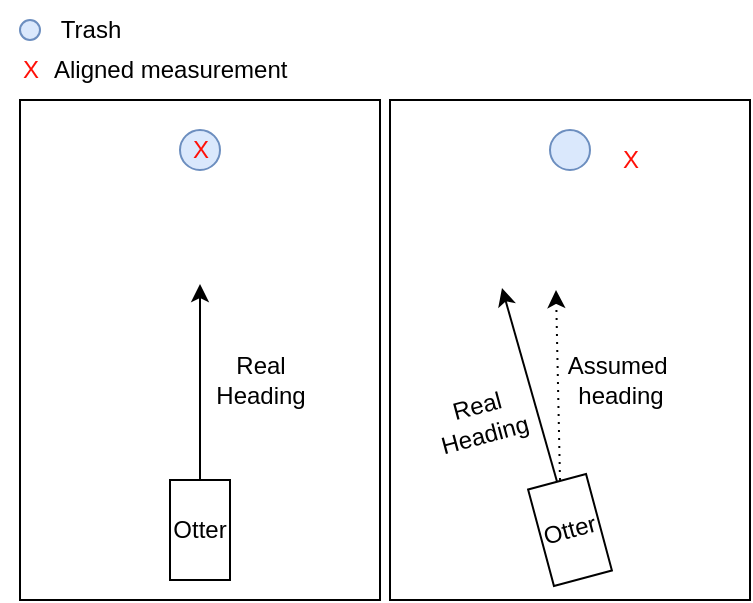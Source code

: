 <mxfile version="21.2.9" type="device">
  <diagram name="Page-1" id="pO0z013DQIusNS9NviR8">
    <mxGraphModel dx="1347" dy="734" grid="1" gridSize="10" guides="1" tooltips="1" connect="1" arrows="1" fold="1" page="1" pageScale="1" pageWidth="850" pageHeight="1100" math="0" shadow="0">
      <root>
        <mxCell id="0" />
        <mxCell id="1" parent="0" />
        <mxCell id="7kVAJvOqVkUmU7pnSJS7-33" value="" style="rounded=0;whiteSpace=wrap;html=1;" vertex="1" parent="1">
          <mxGeometry x="395" y="220" width="180" height="250" as="geometry" />
        </mxCell>
        <mxCell id="7kVAJvOqVkUmU7pnSJS7-10" value="" style="rounded=0;whiteSpace=wrap;html=1;" vertex="1" parent="1">
          <mxGeometry x="210" y="220" width="180" height="250" as="geometry" />
        </mxCell>
        <mxCell id="7kVAJvOqVkUmU7pnSJS7-2" value="Otter" style="rounded=0;whiteSpace=wrap;html=1;" vertex="1" parent="1">
          <mxGeometry x="285" y="410" width="30" height="50" as="geometry" />
        </mxCell>
        <mxCell id="7kVAJvOqVkUmU7pnSJS7-15" value="" style="endArrow=classic;html=1;rounded=0;" edge="1" parent="1">
          <mxGeometry width="50" height="50" relative="1" as="geometry">
            <mxPoint x="300" y="410" as="sourcePoint" />
            <mxPoint x="300" y="312" as="targetPoint" />
          </mxGeometry>
        </mxCell>
        <mxCell id="7kVAJvOqVkUmU7pnSJS7-17" value="Real&lt;br&gt;Heading" style="text;html=1;align=center;verticalAlign=middle;resizable=0;points=[];autosize=1;strokeColor=none;fillColor=none;" vertex="1" parent="1">
          <mxGeometry x="295" y="340" width="70" height="40" as="geometry" />
        </mxCell>
        <mxCell id="7kVAJvOqVkUmU7pnSJS7-20" value="" style="ellipse;whiteSpace=wrap;html=1;aspect=fixed;fillColor=#dae8fc;strokeColor=#6c8ebf;" vertex="1" parent="1">
          <mxGeometry x="290" y="235" width="20" height="20" as="geometry" />
        </mxCell>
        <mxCell id="7kVAJvOqVkUmU7pnSJS7-21" value="Trash" style="text;html=1;align=center;verticalAlign=middle;resizable=0;points=[];autosize=1;strokeColor=none;fillColor=none;" vertex="1" parent="1">
          <mxGeometry x="220" y="170" width="50" height="30" as="geometry" />
        </mxCell>
        <mxCell id="7kVAJvOqVkUmU7pnSJS7-22" value="Aligned measurement" style="text;html=1;align=left;verticalAlign=middle;resizable=0;points=[];autosize=1;strokeColor=none;fillColor=none;" vertex="1" parent="1">
          <mxGeometry x="225" y="190" width="140" height="30" as="geometry" />
        </mxCell>
        <mxCell id="7kVAJvOqVkUmU7pnSJS7-23" value="" style="ellipse;whiteSpace=wrap;html=1;aspect=fixed;fillColor=#dae8fc;strokeColor=#6c8ebf;" vertex="1" parent="1">
          <mxGeometry x="210" y="180" width="10" height="10" as="geometry" />
        </mxCell>
        <mxCell id="7kVAJvOqVkUmU7pnSJS7-25" value="&lt;font color=&quot;#ff1008&quot;&gt;X&lt;/font&gt;" style="text;html=1;align=center;verticalAlign=middle;resizable=0;points=[];autosize=1;strokeColor=none;fillColor=none;" vertex="1" parent="1">
          <mxGeometry x="285" y="230" width="30" height="30" as="geometry" />
        </mxCell>
        <mxCell id="7kVAJvOqVkUmU7pnSJS7-26" value="Otter" style="rounded=0;whiteSpace=wrap;html=1;direction=west;rotation=-15;" vertex="1" parent="1">
          <mxGeometry x="470" y="410" width="30" height="50" as="geometry" />
        </mxCell>
        <mxCell id="7kVAJvOqVkUmU7pnSJS7-27" value="" style="endArrow=classic;html=1;rounded=0;exitX=0.5;exitY=1;exitDx=0;exitDy=0;" edge="1" parent="1" source="7kVAJvOqVkUmU7pnSJS7-26">
          <mxGeometry width="50" height="50" relative="1" as="geometry">
            <mxPoint x="484.8" y="410" as="sourcePoint" />
            <mxPoint x="451" y="314" as="targetPoint" />
          </mxGeometry>
        </mxCell>
        <mxCell id="7kVAJvOqVkUmU7pnSJS7-28" value="Real &lt;br&gt;Heading" style="text;html=1;align=center;verticalAlign=middle;resizable=0;points=[];autosize=1;strokeColor=none;fillColor=none;rotation=-15;" vertex="1" parent="1">
          <mxGeometry x="405" y="360" width="70" height="40" as="geometry" />
        </mxCell>
        <mxCell id="7kVAJvOqVkUmU7pnSJS7-29" value="" style="ellipse;whiteSpace=wrap;html=1;aspect=fixed;fillColor=#dae8fc;strokeColor=#6c8ebf;direction=west;" vertex="1" parent="1">
          <mxGeometry x="475" y="235" width="20" height="20" as="geometry" />
        </mxCell>
        <mxCell id="7kVAJvOqVkUmU7pnSJS7-30" value="&lt;font color=&quot;#ff1008&quot;&gt;X&lt;/font&gt;" style="text;html=1;align=center;verticalAlign=middle;resizable=0;points=[];autosize=1;strokeColor=none;fillColor=none;" vertex="1" parent="1">
          <mxGeometry x="500" y="235" width="30" height="30" as="geometry" />
        </mxCell>
        <mxCell id="7kVAJvOqVkUmU7pnSJS7-32" value="&lt;font color=&quot;#ff1008&quot;&gt;X&lt;/font&gt;" style="text;html=1;align=center;verticalAlign=middle;resizable=0;points=[];autosize=1;strokeColor=none;fillColor=none;" vertex="1" parent="1">
          <mxGeometry x="200" y="190" width="30" height="30" as="geometry" />
        </mxCell>
        <mxCell id="7kVAJvOqVkUmU7pnSJS7-38" value="" style="endArrow=classic;dashed=1;html=1;dashPattern=1 3;strokeWidth=1;rounded=0;startArrow=none;startFill=0;endFill=1;" edge="1" parent="1">
          <mxGeometry width="50" height="50" relative="1" as="geometry">
            <mxPoint x="480" y="410" as="sourcePoint" />
            <mxPoint x="478" y="315" as="targetPoint" />
          </mxGeometry>
        </mxCell>
        <mxCell id="7kVAJvOqVkUmU7pnSJS7-39" value="Assumed&amp;nbsp;&lt;br&gt;heading" style="text;html=1;align=center;verticalAlign=middle;resizable=0;points=[];autosize=1;strokeColor=none;fillColor=none;" vertex="1" parent="1">
          <mxGeometry x="470" y="340" width="80" height="40" as="geometry" />
        </mxCell>
      </root>
    </mxGraphModel>
  </diagram>
</mxfile>
